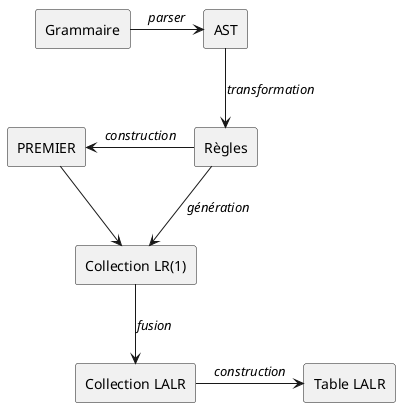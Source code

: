 @startuml

skinparam monochrome true

rectangle "Grammaire" as grammar
rectangle "AST" as ast
rectangle "Règles" as rules
rectangle "PREMIER" as first
rectangle "Collection LR(1)" as lr1
rectangle "Collection LALR" as lalr
rectangle "Table LALR" as table

grammar -> ast : <i>parser</i>
ast --> rules : <i>transformation</i>
first <- rules : <i>construction</i>
rules --> lr1 : <i>génération</i>
first --> lr1
lr1 --> lalr : <i>fusion</i>
lalr -> table : <i>construction</i>

@enduml
